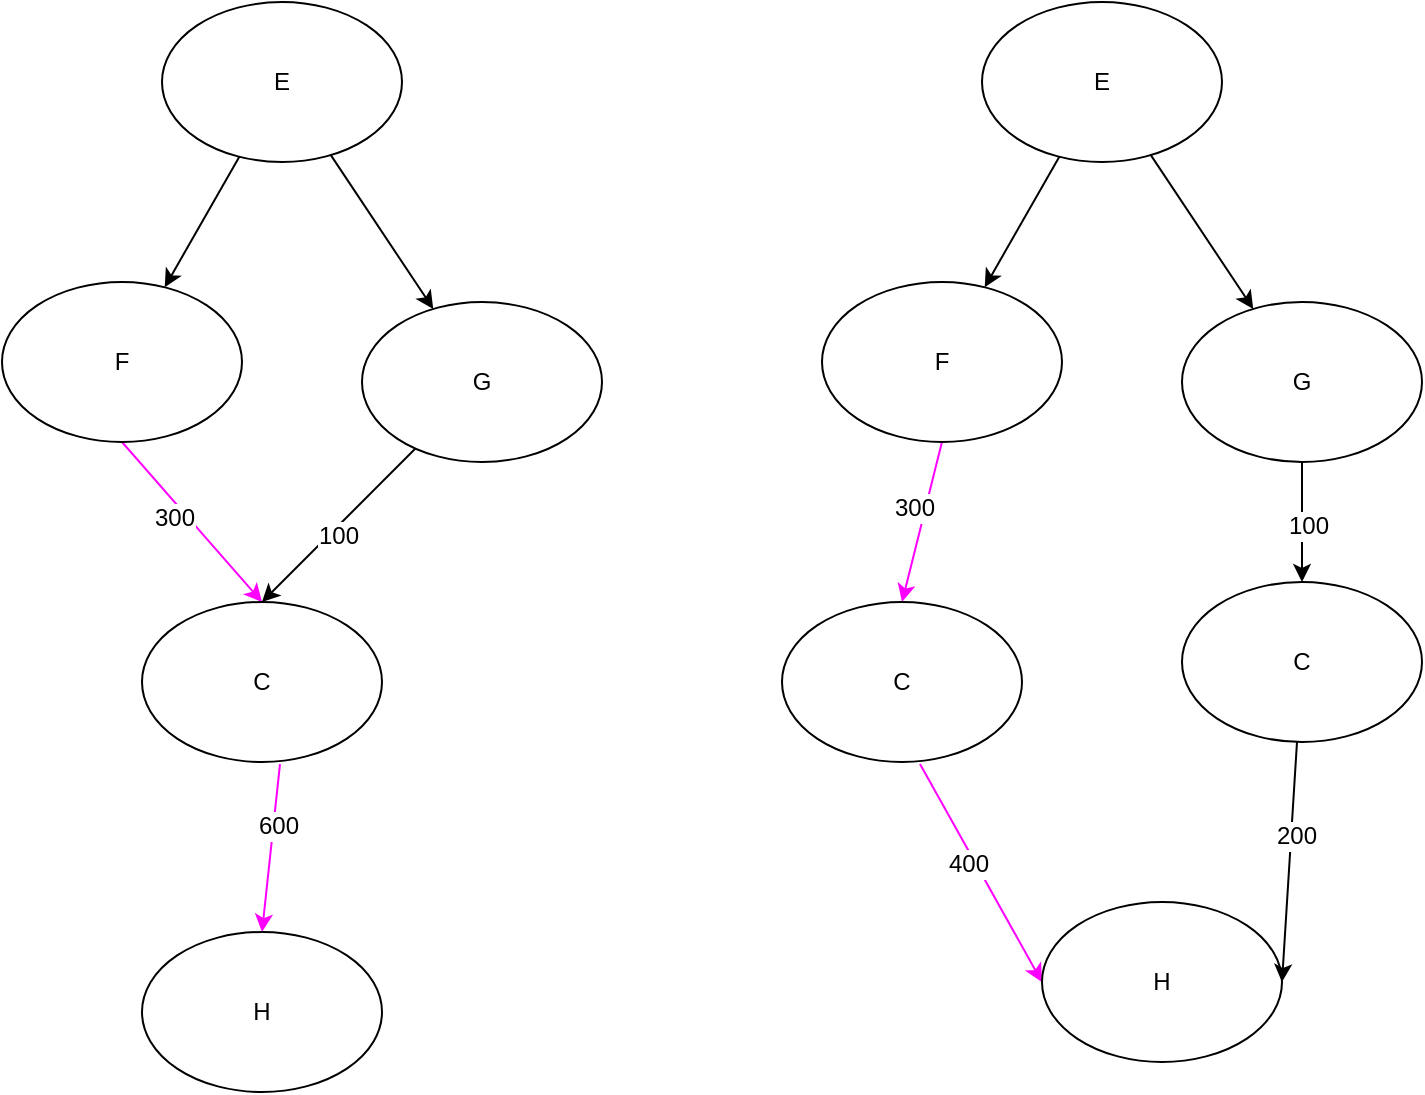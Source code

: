 <mxfile version="24.7.6">
  <diagram name="第 1 页" id="nzlpFGojUWdaGT0KWoRT">
    <mxGraphModel dx="1026" dy="583" grid="1" gridSize="10" guides="1" tooltips="1" connect="1" arrows="1" fold="1" page="1" pageScale="1" pageWidth="827" pageHeight="1169" math="0" shadow="0">
      <root>
        <mxCell id="0" />
        <mxCell id="1" parent="0" />
        <mxCell id="9jkYWgz1kGzl4732qsIJ-11" style="rounded=0;orthogonalLoop=1;jettySize=auto;html=1;exitX=0.575;exitY=1.013;exitDx=0;exitDy=0;strokeColor=#FF00FF;exitPerimeter=0;entryX=0;entryY=0.5;entryDx=0;entryDy=0;" edge="1" parent="1" source="9jkYWgz1kGzl4732qsIJ-34" target="9jkYWgz1kGzl4732qsIJ-6">
          <mxGeometry relative="1" as="geometry">
            <mxPoint x="640" y="460" as="sourcePoint" />
          </mxGeometry>
        </mxCell>
        <mxCell id="9jkYWgz1kGzl4732qsIJ-54" value="400" style="edgeLabel;html=1;align=center;verticalAlign=middle;resizable=0;points=[];dashed=1;strokeColor=default;fontFamily=Helvetica;fontSize=12;fontColor=default;fillColor=none;" vertex="1" connectable="0" parent="9jkYWgz1kGzl4732qsIJ-11">
          <mxGeometry x="-0.121" y="-3" relative="1" as="geometry">
            <mxPoint as="offset" />
          </mxGeometry>
        </mxCell>
        <mxCell id="9jkYWgz1kGzl4732qsIJ-9" style="rounded=0;orthogonalLoop=1;jettySize=auto;html=1;entryX=0.5;entryY=0;entryDx=0;entryDy=0;strokeColor=#FF00FF;exitX=0.5;exitY=1;exitDx=0;exitDy=0;" edge="1" parent="1" source="9jkYWgz1kGzl4732qsIJ-5" target="9jkYWgz1kGzl4732qsIJ-34">
          <mxGeometry relative="1" as="geometry">
            <mxPoint x="640" y="380" as="targetPoint" />
          </mxGeometry>
        </mxCell>
        <mxCell id="9jkYWgz1kGzl4732qsIJ-37" value="300" style="edgeLabel;html=1;align=center;verticalAlign=middle;resizable=0;points=[];dashed=1;strokeColor=default;fontFamily=Helvetica;fontSize=12;fontColor=default;fillColor=none;" vertex="1" connectable="0" parent="9jkYWgz1kGzl4732qsIJ-9">
          <mxGeometry x="-0.141" y="-6" relative="1" as="geometry">
            <mxPoint as="offset" />
          </mxGeometry>
        </mxCell>
        <mxCell id="9jkYWgz1kGzl4732qsIJ-5" value="F" style="ellipse;whiteSpace=wrap;html=1;" vertex="1" parent="1">
          <mxGeometry x="480" y="220" width="120" height="80" as="geometry" />
        </mxCell>
        <mxCell id="9jkYWgz1kGzl4732qsIJ-6" value="H" style="ellipse;whiteSpace=wrap;html=1;" vertex="1" parent="1">
          <mxGeometry x="590" y="530" width="120" height="80" as="geometry" />
        </mxCell>
        <mxCell id="9jkYWgz1kGzl4732qsIJ-28" style="rounded=0;orthogonalLoop=1;jettySize=auto;html=1;fontFamily=Helvetica;fontSize=12;fontColor=default;" edge="1" parent="1" source="9jkYWgz1kGzl4732qsIJ-25" target="9jkYWgz1kGzl4732qsIJ-35">
          <mxGeometry relative="1" as="geometry">
            <mxPoint x="640" y="380" as="targetPoint" />
          </mxGeometry>
        </mxCell>
        <mxCell id="9jkYWgz1kGzl4732qsIJ-31" value="100" style="edgeLabel;html=1;align=center;verticalAlign=middle;resizable=0;points=[];dashed=1;strokeColor=default;fontFamily=Helvetica;fontSize=12;fontColor=default;fillColor=none;" vertex="1" connectable="0" parent="9jkYWgz1kGzl4732qsIJ-28">
          <mxGeometry x="0.067" y="3" relative="1" as="geometry">
            <mxPoint as="offset" />
          </mxGeometry>
        </mxCell>
        <mxCell id="9jkYWgz1kGzl4732qsIJ-25" value="G" style="ellipse;whiteSpace=wrap;html=1;" vertex="1" parent="1">
          <mxGeometry x="660" y="230" width="120" height="80" as="geometry" />
        </mxCell>
        <mxCell id="9jkYWgz1kGzl4732qsIJ-29" style="rounded=0;orthogonalLoop=1;jettySize=auto;html=1;fontFamily=Helvetica;fontSize=12;fontColor=default;" edge="1" parent="1" source="9jkYWgz1kGzl4732qsIJ-26" target="9jkYWgz1kGzl4732qsIJ-5">
          <mxGeometry relative="1" as="geometry" />
        </mxCell>
        <mxCell id="9jkYWgz1kGzl4732qsIJ-33" value="" style="edgeLabel;html=1;align=center;verticalAlign=middle;resizable=0;points=[];dashed=1;strokeColor=default;fontFamily=Helvetica;fontSize=12;fontColor=default;fillColor=none;" vertex="1" connectable="0" parent="9jkYWgz1kGzl4732qsIJ-29">
          <mxGeometry x="0.086" y="-1" relative="1" as="geometry">
            <mxPoint as="offset" />
          </mxGeometry>
        </mxCell>
        <mxCell id="9jkYWgz1kGzl4732qsIJ-30" style="rounded=0;orthogonalLoop=1;jettySize=auto;html=1;fontFamily=Helvetica;fontSize=12;fontColor=default;" edge="1" parent="1" source="9jkYWgz1kGzl4732qsIJ-26" target="9jkYWgz1kGzl4732qsIJ-25">
          <mxGeometry relative="1" as="geometry" />
        </mxCell>
        <mxCell id="9jkYWgz1kGzl4732qsIJ-26" value="E" style="ellipse;whiteSpace=wrap;html=1;" vertex="1" parent="1">
          <mxGeometry x="560" y="80" width="120" height="80" as="geometry" />
        </mxCell>
        <mxCell id="9jkYWgz1kGzl4732qsIJ-34" value="C" style="ellipse;whiteSpace=wrap;html=1;" vertex="1" parent="1">
          <mxGeometry x="460" y="380" width="120" height="80" as="geometry" />
        </mxCell>
        <mxCell id="9jkYWgz1kGzl4732qsIJ-36" style="rounded=0;orthogonalLoop=1;jettySize=auto;html=1;entryX=1;entryY=0.5;entryDx=0;entryDy=0;fontFamily=Helvetica;fontSize=12;fontColor=default;" edge="1" parent="1" source="9jkYWgz1kGzl4732qsIJ-35" target="9jkYWgz1kGzl4732qsIJ-6">
          <mxGeometry relative="1" as="geometry" />
        </mxCell>
        <mxCell id="9jkYWgz1kGzl4732qsIJ-55" value="200" style="edgeLabel;html=1;align=center;verticalAlign=middle;resizable=0;points=[];dashed=1;strokeColor=default;fontFamily=Helvetica;fontSize=12;fontColor=default;fillColor=none;" vertex="1" connectable="0" parent="9jkYWgz1kGzl4732qsIJ-36">
          <mxGeometry x="-0.227" y="2" relative="1" as="geometry">
            <mxPoint as="offset" />
          </mxGeometry>
        </mxCell>
        <mxCell id="9jkYWgz1kGzl4732qsIJ-35" value="C" style="ellipse;whiteSpace=wrap;html=1;" vertex="1" parent="1">
          <mxGeometry x="660" y="370" width="120" height="80" as="geometry" />
        </mxCell>
        <mxCell id="9jkYWgz1kGzl4732qsIJ-38" style="rounded=0;orthogonalLoop=1;jettySize=auto;html=1;exitX=0.575;exitY=1.013;exitDx=0;exitDy=0;strokeColor=#FF00FF;exitPerimeter=0;entryX=0.5;entryY=0;entryDx=0;entryDy=0;" edge="1" parent="1" source="9jkYWgz1kGzl4732qsIJ-50" target="9jkYWgz1kGzl4732qsIJ-42">
          <mxGeometry relative="1" as="geometry">
            <mxPoint x="230" y="460" as="sourcePoint" />
          </mxGeometry>
        </mxCell>
        <mxCell id="9jkYWgz1kGzl4732qsIJ-53" value="600" style="edgeLabel;html=1;align=center;verticalAlign=middle;resizable=0;points=[];dashed=1;strokeColor=default;fontFamily=Helvetica;fontSize=12;fontColor=default;fillColor=none;" vertex="1" connectable="0" parent="9jkYWgz1kGzl4732qsIJ-38">
          <mxGeometry x="-0.28" y="2" relative="1" as="geometry">
            <mxPoint as="offset" />
          </mxGeometry>
        </mxCell>
        <mxCell id="9jkYWgz1kGzl4732qsIJ-39" style="rounded=0;orthogonalLoop=1;jettySize=auto;html=1;entryX=0.5;entryY=0;entryDx=0;entryDy=0;strokeColor=#FF00FF;exitX=0.5;exitY=1;exitDx=0;exitDy=0;" edge="1" parent="1" source="9jkYWgz1kGzl4732qsIJ-41" target="9jkYWgz1kGzl4732qsIJ-50">
          <mxGeometry relative="1" as="geometry">
            <mxPoint x="230" y="380" as="targetPoint" />
          </mxGeometry>
        </mxCell>
        <mxCell id="9jkYWgz1kGzl4732qsIJ-40" value="300" style="edgeLabel;html=1;align=center;verticalAlign=middle;resizable=0;points=[];dashed=1;strokeColor=default;fontFamily=Helvetica;fontSize=12;fontColor=default;fillColor=none;" vertex="1" connectable="0" parent="9jkYWgz1kGzl4732qsIJ-39">
          <mxGeometry x="-0.141" y="-6" relative="1" as="geometry">
            <mxPoint as="offset" />
          </mxGeometry>
        </mxCell>
        <mxCell id="9jkYWgz1kGzl4732qsIJ-41" value="F" style="ellipse;whiteSpace=wrap;html=1;" vertex="1" parent="1">
          <mxGeometry x="70" y="220" width="120" height="80" as="geometry" />
        </mxCell>
        <mxCell id="9jkYWgz1kGzl4732qsIJ-42" value="H" style="ellipse;whiteSpace=wrap;html=1;" vertex="1" parent="1">
          <mxGeometry x="140" y="545" width="120" height="80" as="geometry" />
        </mxCell>
        <mxCell id="9jkYWgz1kGzl4732qsIJ-43" style="rounded=0;orthogonalLoop=1;jettySize=auto;html=1;fontFamily=Helvetica;fontSize=12;fontColor=default;" edge="1" parent="1" source="9jkYWgz1kGzl4732qsIJ-45">
          <mxGeometry relative="1" as="geometry">
            <mxPoint x="200" y="380" as="targetPoint" />
          </mxGeometry>
        </mxCell>
        <mxCell id="9jkYWgz1kGzl4732qsIJ-44" value="100" style="edgeLabel;html=1;align=center;verticalAlign=middle;resizable=0;points=[];dashed=1;strokeColor=default;fontFamily=Helvetica;fontSize=12;fontColor=default;fillColor=none;" vertex="1" connectable="0" parent="9jkYWgz1kGzl4732qsIJ-43">
          <mxGeometry x="0.067" y="3" relative="1" as="geometry">
            <mxPoint as="offset" />
          </mxGeometry>
        </mxCell>
        <mxCell id="9jkYWgz1kGzl4732qsIJ-45" value="G" style="ellipse;whiteSpace=wrap;html=1;" vertex="1" parent="1">
          <mxGeometry x="250" y="230" width="120" height="80" as="geometry" />
        </mxCell>
        <mxCell id="9jkYWgz1kGzl4732qsIJ-46" style="rounded=0;orthogonalLoop=1;jettySize=auto;html=1;fontFamily=Helvetica;fontSize=12;fontColor=default;" edge="1" parent="1" source="9jkYWgz1kGzl4732qsIJ-49" target="9jkYWgz1kGzl4732qsIJ-41">
          <mxGeometry relative="1" as="geometry" />
        </mxCell>
        <mxCell id="9jkYWgz1kGzl4732qsIJ-47" value="" style="edgeLabel;html=1;align=center;verticalAlign=middle;resizable=0;points=[];dashed=1;strokeColor=default;fontFamily=Helvetica;fontSize=12;fontColor=default;fillColor=none;" vertex="1" connectable="0" parent="9jkYWgz1kGzl4732qsIJ-46">
          <mxGeometry x="0.086" y="-1" relative="1" as="geometry">
            <mxPoint as="offset" />
          </mxGeometry>
        </mxCell>
        <mxCell id="9jkYWgz1kGzl4732qsIJ-48" style="rounded=0;orthogonalLoop=1;jettySize=auto;html=1;fontFamily=Helvetica;fontSize=12;fontColor=default;" edge="1" parent="1" source="9jkYWgz1kGzl4732qsIJ-49" target="9jkYWgz1kGzl4732qsIJ-45">
          <mxGeometry relative="1" as="geometry" />
        </mxCell>
        <mxCell id="9jkYWgz1kGzl4732qsIJ-49" value="E" style="ellipse;whiteSpace=wrap;html=1;" vertex="1" parent="1">
          <mxGeometry x="150" y="80" width="120" height="80" as="geometry" />
        </mxCell>
        <mxCell id="9jkYWgz1kGzl4732qsIJ-50" value="C" style="ellipse;whiteSpace=wrap;html=1;" vertex="1" parent="1">
          <mxGeometry x="140" y="380" width="120" height="80" as="geometry" />
        </mxCell>
      </root>
    </mxGraphModel>
  </diagram>
</mxfile>
